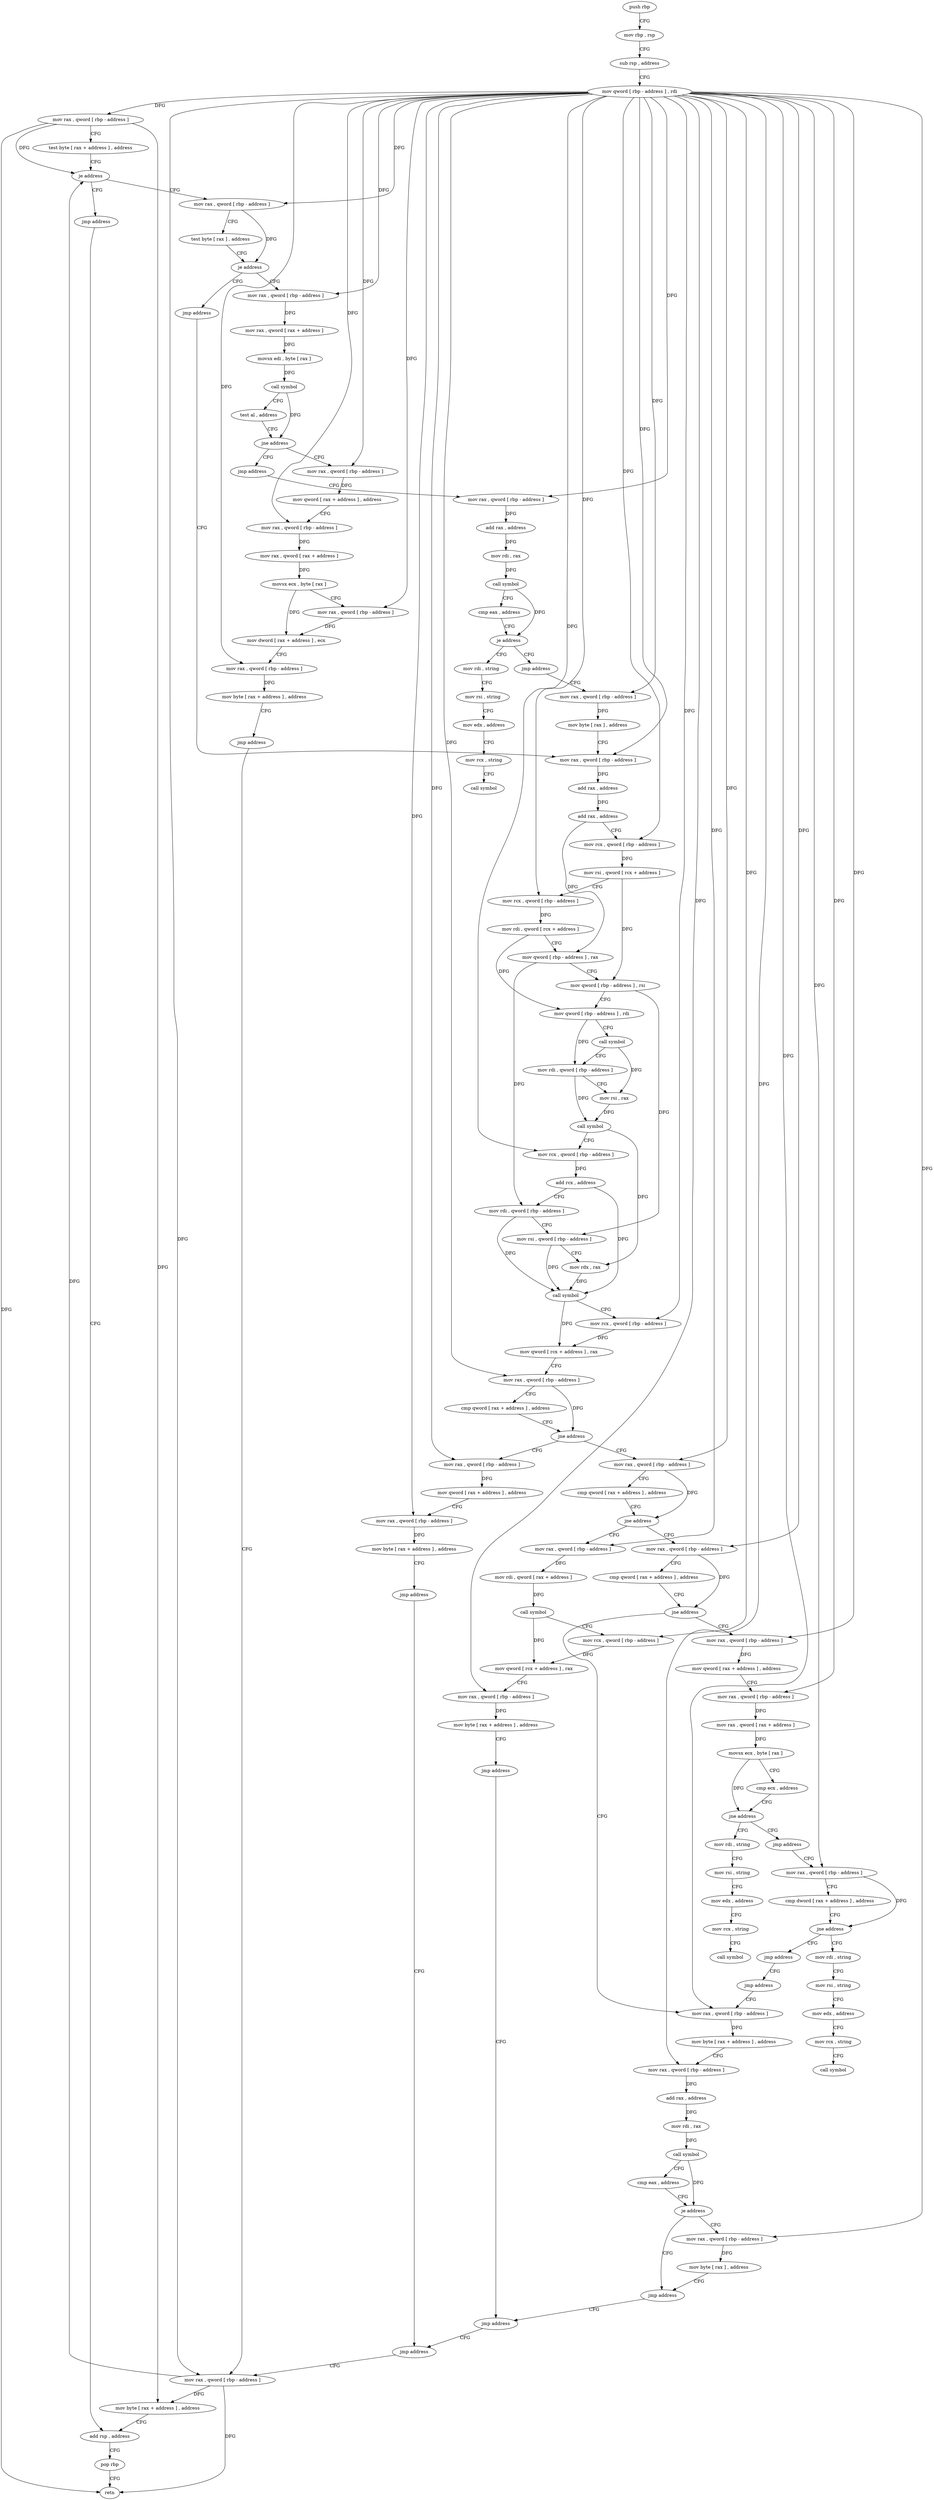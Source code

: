 digraph "func" {
"4271088" [label = "push rbp" ]
"4271089" [label = "mov rbp , rsp" ]
"4271092" [label = "sub rsp , address" ]
"4271096" [label = "mov qword [ rbp - address ] , rdi" ]
"4271100" [label = "mov rax , qword [ rbp - address ]" ]
"4271104" [label = "test byte [ rax + address ] , address" ]
"4271108" [label = "je address" ]
"4271119" [label = "mov rax , qword [ rbp - address ]" ]
"4271114" [label = "jmp address" ]
"4271123" [label = "test byte [ rax ] , address" ]
"4271126" [label = "je address" ]
"4271137" [label = "mov rax , qword [ rbp - address ]" ]
"4271132" [label = "jmp address" ]
"4271694" [label = "add rsp , address" ]
"4271141" [label = "mov rax , qword [ rax + address ]" ]
"4271145" [label = "movsx edi , byte [ rax ]" ]
"4271148" [label = "call symbol" ]
"4271153" [label = "test al , address" ]
"4271155" [label = "jne address" ]
"4271166" [label = "mov rax , qword [ rbp - address ]" ]
"4271161" [label = "jmp address" ]
"4271288" [label = "mov rax , qword [ rbp - address ]" ]
"4271698" [label = "pop rbp" ]
"4271699" [label = "retn" ]
"4271170" [label = "mov qword [ rax + address ] , address" ]
"4271178" [label = "mov rax , qword [ rbp - address ]" ]
"4271182" [label = "mov rax , qword [ rax + address ]" ]
"4271186" [label = "movsx ecx , byte [ rax ]" ]
"4271189" [label = "mov rax , qword [ rbp - address ]" ]
"4271193" [label = "mov dword [ rax + address ] , ecx" ]
"4271196" [label = "mov rax , qword [ rbp - address ]" ]
"4271200" [label = "mov byte [ rax + address ] , address" ]
"4271204" [label = "jmp address" ]
"4271686" [label = "mov rax , qword [ rbp - address ]" ]
"4271209" [label = "mov rax , qword [ rbp - address ]" ]
"4271292" [label = "add rax , address" ]
"4271298" [label = "add rax , address" ]
"4271304" [label = "mov rcx , qword [ rbp - address ]" ]
"4271308" [label = "mov rsi , qword [ rcx + address ]" ]
"4271312" [label = "mov rcx , qword [ rbp - address ]" ]
"4271316" [label = "mov rdi , qword [ rcx + address ]" ]
"4271320" [label = "mov qword [ rbp - address ] , rax" ]
"4271324" [label = "mov qword [ rbp - address ] , rsi" ]
"4271328" [label = "mov qword [ rbp - address ] , rdi" ]
"4271332" [label = "call symbol" ]
"4271337" [label = "mov rdi , qword [ rbp - address ]" ]
"4271341" [label = "mov rsi , rax" ]
"4271344" [label = "call symbol" ]
"4271349" [label = "mov rcx , qword [ rbp - address ]" ]
"4271353" [label = "add rcx , address" ]
"4271360" [label = "mov rdi , qword [ rbp - address ]" ]
"4271364" [label = "mov rsi , qword [ rbp - address ]" ]
"4271368" [label = "mov rdx , rax" ]
"4271371" [label = "call symbol" ]
"4271376" [label = "mov rcx , qword [ rbp - address ]" ]
"4271380" [label = "mov qword [ rcx + address ] , rax" ]
"4271384" [label = "mov rax , qword [ rbp - address ]" ]
"4271388" [label = "cmp qword [ rax + address ] , address" ]
"4271393" [label = "jne address" ]
"4271424" [label = "mov rax , qword [ rbp - address ]" ]
"4271399" [label = "mov rax , qword [ rbp - address ]" ]
"4271690" [label = "mov byte [ rax + address ] , address" ]
"4271213" [label = "add rax , address" ]
"4271219" [label = "mov rdi , rax" ]
"4271222" [label = "call symbol" ]
"4271227" [label = "cmp eax , address" ]
"4271230" [label = "je address" ]
"4271241" [label = "mov rdi , string" ]
"4271236" [label = "jmp address" ]
"4271428" [label = "cmp qword [ rax + address ] , address" ]
"4271433" [label = "jne address" ]
"4271473" [label = "mov rax , qword [ rbp - address ]" ]
"4271439" [label = "mov rax , qword [ rbp - address ]" ]
"4271403" [label = "mov qword [ rax + address ] , address" ]
"4271411" [label = "mov rax , qword [ rbp - address ]" ]
"4271415" [label = "mov byte [ rax + address ] , address" ]
"4271419" [label = "jmp address" ]
"4271681" [label = "jmp address" ]
"4271251" [label = "mov rsi , string" ]
"4271261" [label = "mov edx , address" ]
"4271266" [label = "mov rcx , string" ]
"4271276" [label = "call symbol" ]
"4271281" [label = "mov rax , qword [ rbp - address ]" ]
"4271477" [label = "cmp qword [ rax + address ] , address" ]
"4271482" [label = "jne address" ]
"4271629" [label = "mov rax , qword [ rbp - address ]" ]
"4271488" [label = "mov rax , qword [ rbp - address ]" ]
"4271443" [label = "mov rdi , qword [ rax + address ]" ]
"4271447" [label = "call symbol" ]
"4271452" [label = "mov rcx , qword [ rbp - address ]" ]
"4271456" [label = "mov qword [ rcx + address ] , rax" ]
"4271460" [label = "mov rax , qword [ rbp - address ]" ]
"4271464" [label = "mov byte [ rax + address ] , address" ]
"4271468" [label = "jmp address" ]
"4271676" [label = "jmp address" ]
"4271285" [label = "mov byte [ rax ] , address" ]
"4271633" [label = "mov byte [ rax + address ] , address" ]
"4271637" [label = "mov rax , qword [ rbp - address ]" ]
"4271641" [label = "add rax , address" ]
"4271647" [label = "mov rdi , rax" ]
"4271650" [label = "call symbol" ]
"4271655" [label = "cmp eax , address" ]
"4271658" [label = "je address" ]
"4271671" [label = "jmp address" ]
"4271664" [label = "mov rax , qword [ rbp - address ]" ]
"4271492" [label = "mov qword [ rax + address ] , address" ]
"4271500" [label = "mov rax , qword [ rbp - address ]" ]
"4271504" [label = "mov rax , qword [ rax + address ]" ]
"4271508" [label = "movsx ecx , byte [ rax ]" ]
"4271511" [label = "cmp ecx , address" ]
"4271514" [label = "jne address" ]
"4271525" [label = "mov rdi , string" ]
"4271520" [label = "jmp address" ]
"4271668" [label = "mov byte [ rax ] , address" ]
"4271535" [label = "mov rsi , string" ]
"4271545" [label = "mov edx , address" ]
"4271550" [label = "mov rcx , string" ]
"4271560" [label = "call symbol" ]
"4271565" [label = "mov rax , qword [ rbp - address ]" ]
"4271569" [label = "cmp dword [ rax + address ] , address" ]
"4271573" [label = "jne address" ]
"4271584" [label = "mov rdi , string" ]
"4271579" [label = "jmp address" ]
"4271594" [label = "mov rsi , string" ]
"4271604" [label = "mov edx , address" ]
"4271609" [label = "mov rcx , string" ]
"4271619" [label = "call symbol" ]
"4271624" [label = "jmp address" ]
"4271088" -> "4271089" [ label = "CFG" ]
"4271089" -> "4271092" [ label = "CFG" ]
"4271092" -> "4271096" [ label = "CFG" ]
"4271096" -> "4271100" [ label = "DFG" ]
"4271096" -> "4271119" [ label = "DFG" ]
"4271096" -> "4271137" [ label = "DFG" ]
"4271096" -> "4271166" [ label = "DFG" ]
"4271096" -> "4271178" [ label = "DFG" ]
"4271096" -> "4271189" [ label = "DFG" ]
"4271096" -> "4271196" [ label = "DFG" ]
"4271096" -> "4271288" [ label = "DFG" ]
"4271096" -> "4271304" [ label = "DFG" ]
"4271096" -> "4271312" [ label = "DFG" ]
"4271096" -> "4271349" [ label = "DFG" ]
"4271096" -> "4271376" [ label = "DFG" ]
"4271096" -> "4271384" [ label = "DFG" ]
"4271096" -> "4271686" [ label = "DFG" ]
"4271096" -> "4271209" [ label = "DFG" ]
"4271096" -> "4271424" [ label = "DFG" ]
"4271096" -> "4271399" [ label = "DFG" ]
"4271096" -> "4271411" [ label = "DFG" ]
"4271096" -> "4271473" [ label = "DFG" ]
"4271096" -> "4271439" [ label = "DFG" ]
"4271096" -> "4271452" [ label = "DFG" ]
"4271096" -> "4271460" [ label = "DFG" ]
"4271096" -> "4271281" [ label = "DFG" ]
"4271096" -> "4271629" [ label = "DFG" ]
"4271096" -> "4271637" [ label = "DFG" ]
"4271096" -> "4271488" [ label = "DFG" ]
"4271096" -> "4271500" [ label = "DFG" ]
"4271096" -> "4271664" [ label = "DFG" ]
"4271096" -> "4271565" [ label = "DFG" ]
"4271100" -> "4271104" [ label = "CFG" ]
"4271100" -> "4271108" [ label = "DFG" ]
"4271100" -> "4271699" [ label = "DFG" ]
"4271100" -> "4271690" [ label = "DFG" ]
"4271104" -> "4271108" [ label = "CFG" ]
"4271108" -> "4271119" [ label = "CFG" ]
"4271108" -> "4271114" [ label = "CFG" ]
"4271119" -> "4271123" [ label = "CFG" ]
"4271119" -> "4271126" [ label = "DFG" ]
"4271114" -> "4271694" [ label = "CFG" ]
"4271123" -> "4271126" [ label = "CFG" ]
"4271126" -> "4271137" [ label = "CFG" ]
"4271126" -> "4271132" [ label = "CFG" ]
"4271137" -> "4271141" [ label = "DFG" ]
"4271132" -> "4271288" [ label = "CFG" ]
"4271694" -> "4271698" [ label = "CFG" ]
"4271141" -> "4271145" [ label = "DFG" ]
"4271145" -> "4271148" [ label = "DFG" ]
"4271148" -> "4271153" [ label = "CFG" ]
"4271148" -> "4271155" [ label = "DFG" ]
"4271153" -> "4271155" [ label = "CFG" ]
"4271155" -> "4271166" [ label = "CFG" ]
"4271155" -> "4271161" [ label = "CFG" ]
"4271166" -> "4271170" [ label = "DFG" ]
"4271161" -> "4271209" [ label = "CFG" ]
"4271288" -> "4271292" [ label = "DFG" ]
"4271698" -> "4271699" [ label = "CFG" ]
"4271170" -> "4271178" [ label = "CFG" ]
"4271178" -> "4271182" [ label = "DFG" ]
"4271182" -> "4271186" [ label = "DFG" ]
"4271186" -> "4271189" [ label = "CFG" ]
"4271186" -> "4271193" [ label = "DFG" ]
"4271189" -> "4271193" [ label = "DFG" ]
"4271193" -> "4271196" [ label = "CFG" ]
"4271196" -> "4271200" [ label = "DFG" ]
"4271200" -> "4271204" [ label = "CFG" ]
"4271204" -> "4271686" [ label = "CFG" ]
"4271686" -> "4271690" [ label = "DFG" ]
"4271686" -> "4271108" [ label = "DFG" ]
"4271686" -> "4271699" [ label = "DFG" ]
"4271209" -> "4271213" [ label = "DFG" ]
"4271292" -> "4271298" [ label = "DFG" ]
"4271298" -> "4271304" [ label = "CFG" ]
"4271298" -> "4271320" [ label = "DFG" ]
"4271304" -> "4271308" [ label = "DFG" ]
"4271308" -> "4271312" [ label = "CFG" ]
"4271308" -> "4271324" [ label = "DFG" ]
"4271312" -> "4271316" [ label = "DFG" ]
"4271316" -> "4271320" [ label = "CFG" ]
"4271316" -> "4271328" [ label = "DFG" ]
"4271320" -> "4271324" [ label = "CFG" ]
"4271320" -> "4271360" [ label = "DFG" ]
"4271324" -> "4271328" [ label = "CFG" ]
"4271324" -> "4271364" [ label = "DFG" ]
"4271328" -> "4271332" [ label = "CFG" ]
"4271328" -> "4271337" [ label = "DFG" ]
"4271332" -> "4271337" [ label = "CFG" ]
"4271332" -> "4271341" [ label = "DFG" ]
"4271337" -> "4271341" [ label = "CFG" ]
"4271337" -> "4271344" [ label = "DFG" ]
"4271341" -> "4271344" [ label = "DFG" ]
"4271344" -> "4271349" [ label = "CFG" ]
"4271344" -> "4271368" [ label = "DFG" ]
"4271349" -> "4271353" [ label = "DFG" ]
"4271353" -> "4271360" [ label = "CFG" ]
"4271353" -> "4271371" [ label = "DFG" ]
"4271360" -> "4271364" [ label = "CFG" ]
"4271360" -> "4271371" [ label = "DFG" ]
"4271364" -> "4271368" [ label = "CFG" ]
"4271364" -> "4271371" [ label = "DFG" ]
"4271368" -> "4271371" [ label = "DFG" ]
"4271371" -> "4271376" [ label = "CFG" ]
"4271371" -> "4271380" [ label = "DFG" ]
"4271376" -> "4271380" [ label = "DFG" ]
"4271380" -> "4271384" [ label = "CFG" ]
"4271384" -> "4271388" [ label = "CFG" ]
"4271384" -> "4271393" [ label = "DFG" ]
"4271388" -> "4271393" [ label = "CFG" ]
"4271393" -> "4271424" [ label = "CFG" ]
"4271393" -> "4271399" [ label = "CFG" ]
"4271424" -> "4271428" [ label = "CFG" ]
"4271424" -> "4271433" [ label = "DFG" ]
"4271399" -> "4271403" [ label = "DFG" ]
"4271690" -> "4271694" [ label = "CFG" ]
"4271213" -> "4271219" [ label = "DFG" ]
"4271219" -> "4271222" [ label = "DFG" ]
"4271222" -> "4271227" [ label = "CFG" ]
"4271222" -> "4271230" [ label = "DFG" ]
"4271227" -> "4271230" [ label = "CFG" ]
"4271230" -> "4271241" [ label = "CFG" ]
"4271230" -> "4271236" [ label = "CFG" ]
"4271241" -> "4271251" [ label = "CFG" ]
"4271236" -> "4271281" [ label = "CFG" ]
"4271428" -> "4271433" [ label = "CFG" ]
"4271433" -> "4271473" [ label = "CFG" ]
"4271433" -> "4271439" [ label = "CFG" ]
"4271473" -> "4271477" [ label = "CFG" ]
"4271473" -> "4271482" [ label = "DFG" ]
"4271439" -> "4271443" [ label = "DFG" ]
"4271403" -> "4271411" [ label = "CFG" ]
"4271411" -> "4271415" [ label = "DFG" ]
"4271415" -> "4271419" [ label = "CFG" ]
"4271419" -> "4271681" [ label = "CFG" ]
"4271681" -> "4271686" [ label = "CFG" ]
"4271251" -> "4271261" [ label = "CFG" ]
"4271261" -> "4271266" [ label = "CFG" ]
"4271266" -> "4271276" [ label = "CFG" ]
"4271281" -> "4271285" [ label = "DFG" ]
"4271477" -> "4271482" [ label = "CFG" ]
"4271482" -> "4271629" [ label = "CFG" ]
"4271482" -> "4271488" [ label = "CFG" ]
"4271629" -> "4271633" [ label = "DFG" ]
"4271488" -> "4271492" [ label = "DFG" ]
"4271443" -> "4271447" [ label = "DFG" ]
"4271447" -> "4271452" [ label = "CFG" ]
"4271447" -> "4271456" [ label = "DFG" ]
"4271452" -> "4271456" [ label = "DFG" ]
"4271456" -> "4271460" [ label = "CFG" ]
"4271460" -> "4271464" [ label = "DFG" ]
"4271464" -> "4271468" [ label = "CFG" ]
"4271468" -> "4271676" [ label = "CFG" ]
"4271676" -> "4271681" [ label = "CFG" ]
"4271285" -> "4271288" [ label = "CFG" ]
"4271633" -> "4271637" [ label = "CFG" ]
"4271637" -> "4271641" [ label = "DFG" ]
"4271641" -> "4271647" [ label = "DFG" ]
"4271647" -> "4271650" [ label = "DFG" ]
"4271650" -> "4271655" [ label = "CFG" ]
"4271650" -> "4271658" [ label = "DFG" ]
"4271655" -> "4271658" [ label = "CFG" ]
"4271658" -> "4271671" [ label = "CFG" ]
"4271658" -> "4271664" [ label = "CFG" ]
"4271671" -> "4271676" [ label = "CFG" ]
"4271664" -> "4271668" [ label = "DFG" ]
"4271492" -> "4271500" [ label = "CFG" ]
"4271500" -> "4271504" [ label = "DFG" ]
"4271504" -> "4271508" [ label = "DFG" ]
"4271508" -> "4271511" [ label = "CFG" ]
"4271508" -> "4271514" [ label = "DFG" ]
"4271511" -> "4271514" [ label = "CFG" ]
"4271514" -> "4271525" [ label = "CFG" ]
"4271514" -> "4271520" [ label = "CFG" ]
"4271525" -> "4271535" [ label = "CFG" ]
"4271520" -> "4271565" [ label = "CFG" ]
"4271668" -> "4271671" [ label = "CFG" ]
"4271535" -> "4271545" [ label = "CFG" ]
"4271545" -> "4271550" [ label = "CFG" ]
"4271550" -> "4271560" [ label = "CFG" ]
"4271565" -> "4271569" [ label = "CFG" ]
"4271565" -> "4271573" [ label = "DFG" ]
"4271569" -> "4271573" [ label = "CFG" ]
"4271573" -> "4271584" [ label = "CFG" ]
"4271573" -> "4271579" [ label = "CFG" ]
"4271584" -> "4271594" [ label = "CFG" ]
"4271579" -> "4271624" [ label = "CFG" ]
"4271594" -> "4271604" [ label = "CFG" ]
"4271604" -> "4271609" [ label = "CFG" ]
"4271609" -> "4271619" [ label = "CFG" ]
"4271624" -> "4271629" [ label = "CFG" ]
}
